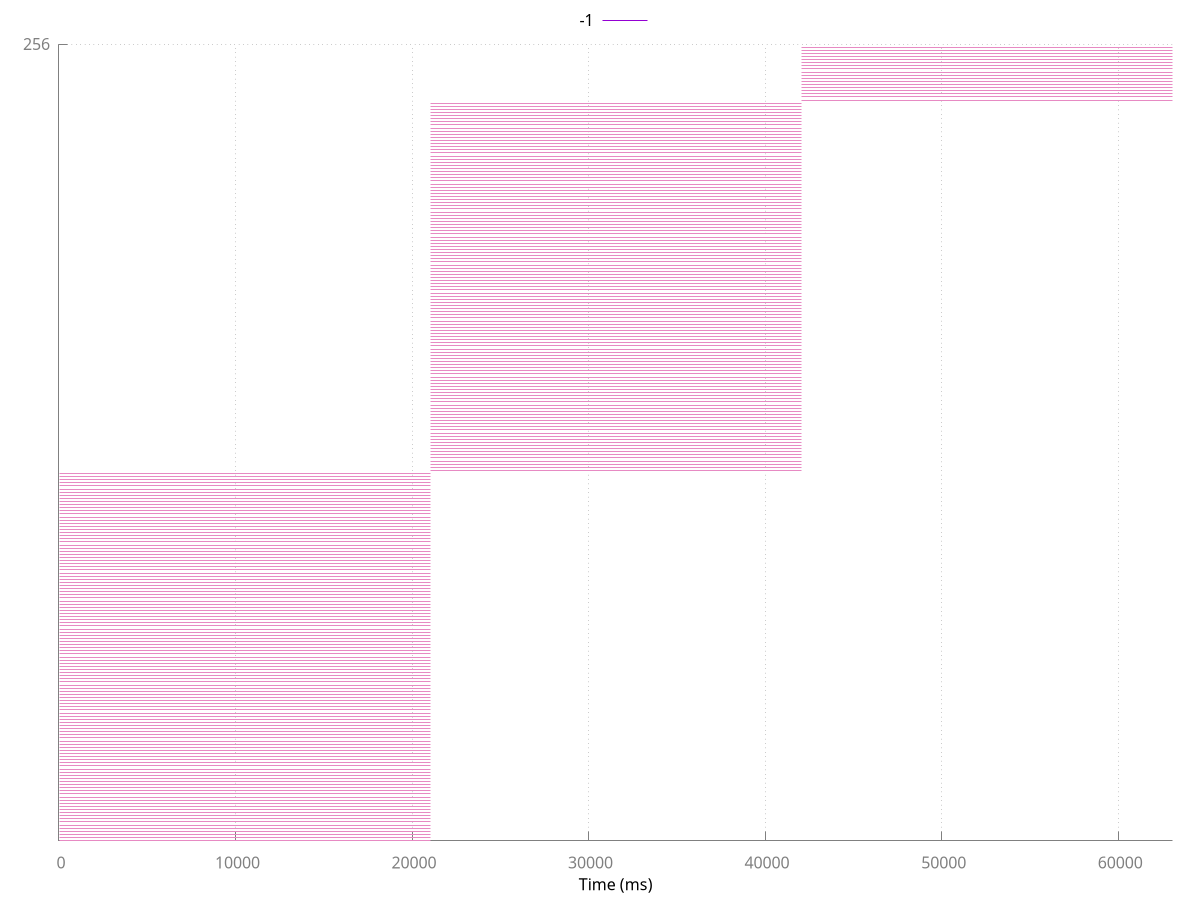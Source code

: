 set terminal pdfcairo font 'Times,22' linewidth 4 rounded dashlength 2 size 5,5

# Line style for axes
set style line 80 lt 1 lc rgb "#808080"

# Line style for grid
set style line 81 lt 0 # dashed
set style line 81 lt rgb "#808080"  # grey

set grid back linestyle 81
set border 3 back linestyle 80 # Remove border on top and right.  These
             # borders are useless and make it harder
             # to see plotted lines near the border.
    # Also, put it in grey; no need for so much emphasis on a border.
set xtics nomirror
set ytics nomirror

set style line 1 lt rgb "#fc8d62" lw 1 pt 1
set style line 2 lt rgb "#8da0cb" lw 1 pt 6
set style line 3 lt rgb "#e78ac3" lw 1 pt 2
set style line 4 lt rgb "#a6d854" lw 1 pt 3
set style line 5 lt rgb "#66c2a5" lw 1 pt 4
set style line 6 lt rgb "#ffd92f" lw 1 pt 5
set style line 7 lt rgb "#e5c494" lw 1 pt 7
set style line 8 lt rgb "#b3b3b3" lw 1 pt 8

set xlabel "Time (ms)" offset 0,0.5
set key above

set arrow from 0,0 to 21025.8320312,0 ls 3 nohead
set arrow from 0,1 to 21025.8320312,1 ls 3 nohead
set arrow from 0,2 to 21025.8320312,2 ls 3 nohead
set arrow from 0,3 to 21025.8320312,3 ls 3 nohead
set arrow from 0,4 to 21025.8320312,4 ls 3 nohead
set arrow from 0,5 to 21025.8320312,5 ls 3 nohead
set arrow from 0,6 to 21025.8320312,6 ls 3 nohead
set arrow from 0,7 to 21025.8320312,7 ls 3 nohead
set arrow from 0,8 to 21025.8320312,8 ls 3 nohead
set arrow from 0,9 to 21025.8320312,9 ls 3 nohead
set arrow from 0,10 to 21025.8320312,10 ls 3 nohead
set arrow from 0,11 to 21025.8320312,11 ls 3 nohead
set arrow from 0,12 to 21025.8320312,12 ls 3 nohead
set arrow from 0,13 to 21025.8320312,13 ls 3 nohead
set arrow from 0,14 to 21025.8320312,14 ls 3 nohead
set arrow from 0,15 to 21025.8320312,15 ls 3 nohead
set arrow from 0,16 to 21025.8320312,16 ls 3 nohead
set arrow from 0,17 to 21025.8320312,17 ls 3 nohead
set arrow from 0,18 to 21025.8320312,18 ls 3 nohead
set arrow from 0,19 to 21025.8320312,19 ls 3 nohead
set arrow from 0,20 to 21025.8320312,20 ls 3 nohead
set arrow from 0,21 to 21025.8320312,21 ls 3 nohead
set arrow from 0,22 to 21025.8320312,22 ls 3 nohead
set arrow from 0,23 to 21025.8320312,23 ls 3 nohead
set arrow from 0,24 to 21025.8320312,24 ls 3 nohead
set arrow from 0,25 to 21025.8320312,25 ls 3 nohead
set arrow from 0,26 to 21025.8320312,26 ls 3 nohead
set arrow from 0,27 to 21025.8320312,27 ls 3 nohead
set arrow from 0,28 to 21025.8320312,28 ls 3 nohead
set arrow from 0,29 to 21025.8320312,29 ls 3 nohead
set arrow from 0,30 to 21025.8320312,30 ls 3 nohead
set arrow from 0,31 to 21025.8320312,31 ls 3 nohead
set arrow from 0,32 to 21025.8320312,32 ls 3 nohead
set arrow from 0,33 to 21025.8320312,33 ls 3 nohead
set arrow from 0,34 to 21025.8320312,34 ls 3 nohead
set arrow from 0,35 to 21025.8320312,35 ls 3 nohead
set arrow from 0,36 to 21025.8320312,36 ls 3 nohead
set arrow from 0,37 to 21025.8320312,37 ls 3 nohead
set arrow from 0,38 to 21025.8320312,38 ls 3 nohead
set arrow from 0,39 to 21025.8320312,39 ls 3 nohead
set arrow from 0,40 to 21025.8320312,40 ls 3 nohead
set arrow from 0,41 to 21025.8320312,41 ls 3 nohead
set arrow from 0,42 to 21025.8320312,42 ls 3 nohead
set arrow from 0,43 to 21025.8320312,43 ls 3 nohead
set arrow from 0,44 to 21025.8320312,44 ls 3 nohead
set arrow from 0,45 to 21025.8320312,45 ls 3 nohead
set arrow from 0,46 to 21025.8320312,46 ls 3 nohead
set arrow from 0,47 to 21025.8320312,47 ls 3 nohead
set arrow from 0,48 to 21025.8320312,48 ls 3 nohead
set arrow from 0,49 to 21025.8320312,49 ls 3 nohead
set arrow from 0,50 to 21025.8320312,50 ls 3 nohead
set arrow from 0,51 to 21025.8320312,51 ls 3 nohead
set arrow from 0,52 to 21025.8320312,52 ls 3 nohead
set arrow from 0,53 to 21025.8320312,53 ls 3 nohead
set arrow from 0,54 to 21025.8320312,54 ls 3 nohead
set arrow from 0,55 to 21025.8320312,55 ls 3 nohead
set arrow from 0,56 to 21025.8320312,56 ls 3 nohead
set arrow from 0,57 to 21025.8320312,57 ls 3 nohead
set arrow from 0,58 to 21025.8320312,58 ls 3 nohead
set arrow from 0,59 to 21025.8320312,59 ls 3 nohead
set arrow from 0,60 to 21025.8320312,60 ls 3 nohead
set arrow from 0,61 to 21025.8320312,61 ls 3 nohead
set arrow from 0,62 to 21025.8320312,62 ls 3 nohead
set arrow from 0,63 to 21025.8320312,63 ls 3 nohead
set arrow from 0,64 to 21025.8320312,64 ls 3 nohead
set arrow from 0,65 to 21025.8320312,65 ls 3 nohead
set arrow from 0,66 to 21025.8320312,66 ls 3 nohead
set arrow from 0,67 to 21025.8320312,67 ls 3 nohead
set arrow from 0,68 to 21025.8320312,68 ls 3 nohead
set arrow from 0,69 to 21025.8320312,69 ls 3 nohead
set arrow from 0,70 to 21025.8320312,70 ls 3 nohead
set arrow from 0,71 to 21025.8320312,71 ls 3 nohead
set arrow from 0,72 to 21025.8320312,72 ls 3 nohead
set arrow from 0,73 to 21025.8320312,73 ls 3 nohead
set arrow from 0,74 to 21025.8320312,74 ls 3 nohead
set arrow from 0,75 to 21025.8320312,75 ls 3 nohead
set arrow from 0,76 to 21025.8320312,76 ls 3 nohead
set arrow from 0,77 to 21025.8320312,77 ls 3 nohead
set arrow from 0,78 to 21025.8320312,78 ls 3 nohead
set arrow from 0,79 to 21025.8320312,79 ls 3 nohead
set arrow from 0,80 to 21025.8320312,80 ls 3 nohead
set arrow from 0,81 to 21025.8320312,81 ls 3 nohead
set arrow from 0,82 to 21025.8320312,82 ls 3 nohead
set arrow from 0,83 to 21025.8320312,83 ls 3 nohead
set arrow from 0,84 to 21025.8320312,84 ls 3 nohead
set arrow from 0,85 to 21025.8320312,85 ls 3 nohead
set arrow from 0,86 to 21025.8320312,86 ls 3 nohead
set arrow from 0,87 to 21025.8320312,87 ls 3 nohead
set arrow from 0,88 to 21025.8320312,88 ls 3 nohead
set arrow from 0,89 to 21025.8320312,89 ls 3 nohead
set arrow from 0,90 to 21025.8320312,90 ls 3 nohead
set arrow from 0,91 to 21025.8320312,91 ls 3 nohead
set arrow from 0,92 to 21025.8320312,92 ls 3 nohead
set arrow from 0,93 to 21025.8320312,93 ls 3 nohead
set arrow from 0,94 to 21025.8320312,94 ls 3 nohead
set arrow from 0,95 to 21025.8320312,95 ls 3 nohead
set arrow from 0,96 to 21025.8320312,96 ls 3 nohead
set arrow from 0,97 to 21025.8320312,97 ls 3 nohead
set arrow from 0,98 to 21025.8320312,98 ls 3 nohead
set arrow from 0,99 to 21025.8320312,99 ls 3 nohead
set arrow from 0,100 to 21025.8320312,100 ls 3 nohead
set arrow from 0,101 to 21025.8320312,101 ls 3 nohead
set arrow from 0,102 to 21025.8320312,102 ls 3 nohead
set arrow from 0,103 to 21025.8320312,103 ls 3 nohead
set arrow from 0,104 to 21025.8320312,104 ls 3 nohead
set arrow from 0,105 to 21025.8320312,105 ls 3 nohead
set arrow from 0,106 to 21025.8320312,106 ls 3 nohead
set arrow from 0,107 to 21025.8320312,107 ls 3 nohead
set arrow from 0,108 to 21025.8320312,108 ls 3 nohead
set arrow from 0,109 to 21025.8320312,109 ls 3 nohead
set arrow from 0,110 to 21025.8320312,110 ls 3 nohead
set arrow from 0,111 to 21025.8320312,111 ls 3 nohead
set arrow from 0,112 to 21025.8320312,112 ls 3 nohead
set arrow from 0,113 to 21025.8320312,113 ls 3 nohead
set arrow from 0,114 to 21025.8320312,114 ls 3 nohead
set arrow from 0,115 to 21025.8320312,115 ls 3 nohead
set arrow from 0,116 to 21025.8320312,116 ls 3 nohead
set arrow from 0,117 to 21025.8320312,117 ls 3 nohead
set arrow from 0,118 to 21025.8320312,118 ls 3 nohead
set arrow from 21025.8320312,119 to 42051.6640625,119 ls 3 nohead
set arrow from 21025.8320312,120 to 42051.6640625,120 ls 3 nohead
set arrow from 21025.8320312,121 to 42051.6640625,121 ls 3 nohead
set arrow from 21025.8320312,122 to 42051.6640625,122 ls 3 nohead
set arrow from 21025.8320312,123 to 42051.6640625,123 ls 3 nohead
set arrow from 21025.8320312,124 to 42051.6640625,124 ls 3 nohead
set arrow from 21025.8320312,125 to 42051.6640625,125 ls 3 nohead
set arrow from 21025.8320312,126 to 42051.6640625,126 ls 3 nohead
set arrow from 21025.8320312,127 to 42051.6640625,127 ls 3 nohead
set arrow from 21025.8320312,128 to 42051.6640625,128 ls 3 nohead
set arrow from 21025.8320312,129 to 42051.6640625,129 ls 3 nohead
set arrow from 21025.8320312,130 to 42051.6640625,130 ls 3 nohead
set arrow from 21025.8320312,131 to 42051.6640625,131 ls 3 nohead
set arrow from 21025.8320312,132 to 42051.6640625,132 ls 3 nohead
set arrow from 21025.8320312,133 to 42051.6640625,133 ls 3 nohead
set arrow from 21025.8320312,134 to 42051.6640625,134 ls 3 nohead
set arrow from 21025.8320312,135 to 42051.6640625,135 ls 3 nohead
set arrow from 21025.8320312,136 to 42051.6640625,136 ls 3 nohead
set arrow from 21025.8320312,137 to 42051.6640625,137 ls 3 nohead
set arrow from 21025.8320312,138 to 42051.6640625,138 ls 3 nohead
set arrow from 21025.8320312,139 to 42051.6640625,139 ls 3 nohead
set arrow from 21025.8320312,140 to 42051.6640625,140 ls 3 nohead
set arrow from 21025.8320312,141 to 42051.6640625,141 ls 3 nohead
set arrow from 21025.8320312,142 to 42051.6640625,142 ls 3 nohead
set arrow from 21025.8320312,143 to 42051.6640625,143 ls 3 nohead
set arrow from 21025.8320312,144 to 42051.6640625,144 ls 3 nohead
set arrow from 21025.8320312,145 to 42051.6640625,145 ls 3 nohead
set arrow from 21025.8320312,146 to 42051.6640625,146 ls 3 nohead
set arrow from 21025.8320312,147 to 42051.6640625,147 ls 3 nohead
set arrow from 21025.8320312,148 to 42051.6640625,148 ls 3 nohead
set arrow from 21025.8320312,149 to 42051.6640625,149 ls 3 nohead
set arrow from 21025.8320312,150 to 42051.6640625,150 ls 3 nohead
set arrow from 21025.8320312,151 to 42051.6640625,151 ls 3 nohead
set arrow from 21025.8320312,152 to 42051.6640625,152 ls 3 nohead
set arrow from 21025.8320312,153 to 42051.6640625,153 ls 3 nohead
set arrow from 21025.8320312,154 to 42051.6640625,154 ls 3 nohead
set arrow from 21025.8320312,155 to 42051.6640625,155 ls 3 nohead
set arrow from 21025.8320312,156 to 42051.6640625,156 ls 3 nohead
set arrow from 21025.8320312,157 to 42051.6640625,157 ls 3 nohead
set arrow from 21025.8320312,158 to 42051.6640625,158 ls 3 nohead
set arrow from 21025.8320312,159 to 42051.6640625,159 ls 3 nohead
set arrow from 21025.8320312,160 to 42051.6640625,160 ls 3 nohead
set arrow from 21025.8320312,161 to 42051.6640625,161 ls 3 nohead
set arrow from 21025.8320312,162 to 42051.6640625,162 ls 3 nohead
set arrow from 21025.8320312,163 to 42051.6640625,163 ls 3 nohead
set arrow from 21025.8320312,164 to 42051.6640625,164 ls 3 nohead
set arrow from 21025.8320312,165 to 42051.6640625,165 ls 3 nohead
set arrow from 21025.8320312,166 to 42051.6640625,166 ls 3 nohead
set arrow from 21025.8320312,167 to 42051.6640625,167 ls 3 nohead
set arrow from 21025.8320312,168 to 42051.6640625,168 ls 3 nohead
set arrow from 21025.8320312,169 to 42051.6640625,169 ls 3 nohead
set arrow from 21025.8320312,170 to 42051.6640625,170 ls 3 nohead
set arrow from 21025.8320312,171 to 42051.6640625,171 ls 3 nohead
set arrow from 21025.8320312,172 to 42051.6640625,172 ls 3 nohead
set arrow from 21025.8320312,173 to 42051.6640625,173 ls 3 nohead
set arrow from 21025.8320312,174 to 42051.6640625,174 ls 3 nohead
set arrow from 21025.8320312,175 to 42051.6640625,175 ls 3 nohead
set arrow from 21025.8320312,176 to 42051.6640625,176 ls 3 nohead
set arrow from 21025.8320312,177 to 42051.6640625,177 ls 3 nohead
set arrow from 21025.8320312,178 to 42051.6640625,178 ls 3 nohead
set arrow from 21025.8320312,179 to 42051.6640625,179 ls 3 nohead
set arrow from 21025.8320312,180 to 42051.6640625,180 ls 3 nohead
set arrow from 21025.8320312,181 to 42051.6640625,181 ls 3 nohead
set arrow from 21025.8320312,182 to 42051.6640625,182 ls 3 nohead
set arrow from 21025.8320312,183 to 42051.6640625,183 ls 3 nohead
set arrow from 21025.8320312,184 to 42051.6640625,184 ls 3 nohead
set arrow from 21025.8320312,185 to 42051.6640625,185 ls 3 nohead
set arrow from 21025.8320312,186 to 42051.6640625,186 ls 3 nohead
set arrow from 21025.8320312,187 to 42051.6640625,187 ls 3 nohead
set arrow from 21025.8320312,188 to 42051.6640625,188 ls 3 nohead
set arrow from 21025.8320312,189 to 42051.6640625,189 ls 3 nohead
set arrow from 21025.8320312,190 to 42051.6640625,190 ls 3 nohead
set arrow from 21025.8320312,191 to 42051.6640625,191 ls 3 nohead
set arrow from 21025.8320312,192 to 42051.6640625,192 ls 3 nohead
set arrow from 21025.8320312,193 to 42051.6640625,193 ls 3 nohead
set arrow from 21025.8320312,194 to 42051.6640625,194 ls 3 nohead
set arrow from 21025.8320312,195 to 42051.6640625,195 ls 3 nohead
set arrow from 21025.8320312,196 to 42051.6640625,196 ls 3 nohead
set arrow from 21025.8320312,197 to 42051.6640625,197 ls 3 nohead
set arrow from 21025.8320312,198 to 42051.6640625,198 ls 3 nohead
set arrow from 21025.8320312,199 to 42051.6640625,199 ls 3 nohead
set arrow from 21025.8320312,200 to 42051.6640625,200 ls 3 nohead
set arrow from 21025.8320312,201 to 42051.6640625,201 ls 3 nohead
set arrow from 21025.8320312,202 to 42051.6640625,202 ls 3 nohead
set arrow from 21025.8320312,203 to 42051.6640625,203 ls 3 nohead
set arrow from 21025.8320312,204 to 42051.6640625,204 ls 3 nohead
set arrow from 21025.8320312,205 to 42051.6640625,205 ls 3 nohead
set arrow from 21025.8320312,206 to 42051.6640625,206 ls 3 nohead
set arrow from 21025.8320312,207 to 42051.6640625,207 ls 3 nohead
set arrow from 21025.8320312,208 to 42051.6640625,208 ls 3 nohead
set arrow from 21025.8320312,209 to 42051.6640625,209 ls 3 nohead
set arrow from 21025.8320312,210 to 42051.6640625,210 ls 3 nohead
set arrow from 21025.8320312,211 to 42051.6640625,211 ls 3 nohead
set arrow from 21025.8320312,212 to 42051.6640625,212 ls 3 nohead
set arrow from 21025.8320312,213 to 42051.6640625,213 ls 3 nohead
set arrow from 21025.8320312,214 to 42051.6640625,214 ls 3 nohead
set arrow from 21025.8320312,215 to 42051.6640625,215 ls 3 nohead
set arrow from 21025.8320312,216 to 42051.6640625,216 ls 3 nohead
set arrow from 21025.8320312,217 to 42051.6640625,217 ls 3 nohead
set arrow from 21025.8320312,218 to 42051.6640625,218 ls 3 nohead
set arrow from 21025.8320312,219 to 42051.6640625,219 ls 3 nohead
set arrow from 21025.8320312,220 to 42051.6640625,220 ls 3 nohead
set arrow from 21025.8320312,221 to 42051.6640625,221 ls 3 nohead
set arrow from 21025.8320312,222 to 42051.6640625,222 ls 3 nohead
set arrow from 21025.8320312,223 to 42051.6640625,223 ls 3 nohead
set arrow from 21025.8320312,224 to 42051.6640625,224 ls 3 nohead
set arrow from 21025.8320312,225 to 42051.6640625,225 ls 3 nohead
set arrow from 21025.8320312,226 to 42051.6640625,226 ls 3 nohead
set arrow from 21025.8320312,227 to 42051.6640625,227 ls 3 nohead
set arrow from 21025.8320312,228 to 42051.6640625,228 ls 3 nohead
set arrow from 21025.8320312,229 to 42051.6640625,229 ls 3 nohead
set arrow from 21025.8320312,230 to 42051.6640625,230 ls 3 nohead
set arrow from 21025.8320312,231 to 42051.6640625,231 ls 3 nohead
set arrow from 21025.8320312,232 to 42051.6640625,232 ls 3 nohead
set arrow from 21025.8320312,233 to 42051.6640625,233 ls 3 nohead
set arrow from 21025.8320312,234 to 42051.6640625,234 ls 3 nohead
set arrow from 21025.8320312,235 to 42051.6640625,235 ls 3 nohead
set arrow from 21025.8320312,236 to 42051.6640625,236 ls 3 nohead
set arrow from 21025.8320312,237 to 42051.6640625,237 ls 3 nohead
set arrow from 42051.6640625,238 to 63077.4960938,238 ls 3 nohead
set arrow from 42051.6640625,239 to 63077.4960938,239 ls 3 nohead
set arrow from 42051.6640625,240 to 63077.4960938,240 ls 3 nohead
set arrow from 42051.6640625,241 to 63077.4960938,241 ls 3 nohead
set arrow from 42051.6640625,242 to 63077.4960938,242 ls 3 nohead
set arrow from 42051.6640625,243 to 63077.4960938,243 ls 3 nohead
set arrow from 42051.6640625,244 to 63077.4960938,244 ls 3 nohead
set arrow from 42051.6640625,245 to 63077.4960938,245 ls 3 nohead
set arrow from 42051.6640625,246 to 63077.4960938,246 ls 3 nohead
set arrow from 42051.6640625,247 to 63077.4960938,247 ls 3 nohead
set arrow from 42051.6640625,248 to 63077.4960938,248 ls 3 nohead
set arrow from 42051.6640625,249 to 63077.4960938,249 ls 3 nohead
set arrow from 42051.6640625,250 to 63077.4960938,250 ls 3 nohead
set arrow from 42051.6640625,251 to 63077.4960938,251 ls 3 nohead
set arrow from 42051.6640625,252 to 63077.4960938,252 ls 3 nohead
set arrow from 42051.6640625,253 to 63077.4960938,253 ls 3 nohead
set arrow from 42051.6640625,254 to 63077.4960938,254 ls 3 nohead
set arrow from 42051.6640625,255 to 63077.4960938,255 ls 3 nohead
set ytics (256)
set xrange [0:63077.4960938]
set yrange [0:256]
set output "../Experiments/midasExp/leaflet-finder/Spark/AppData/atoms131072/ScipyDist/spcolfsci_256_1/unit.000000/app-20170119210153-0000_1_sim_no_stragglers_waterfall.pdf"
plot -1
